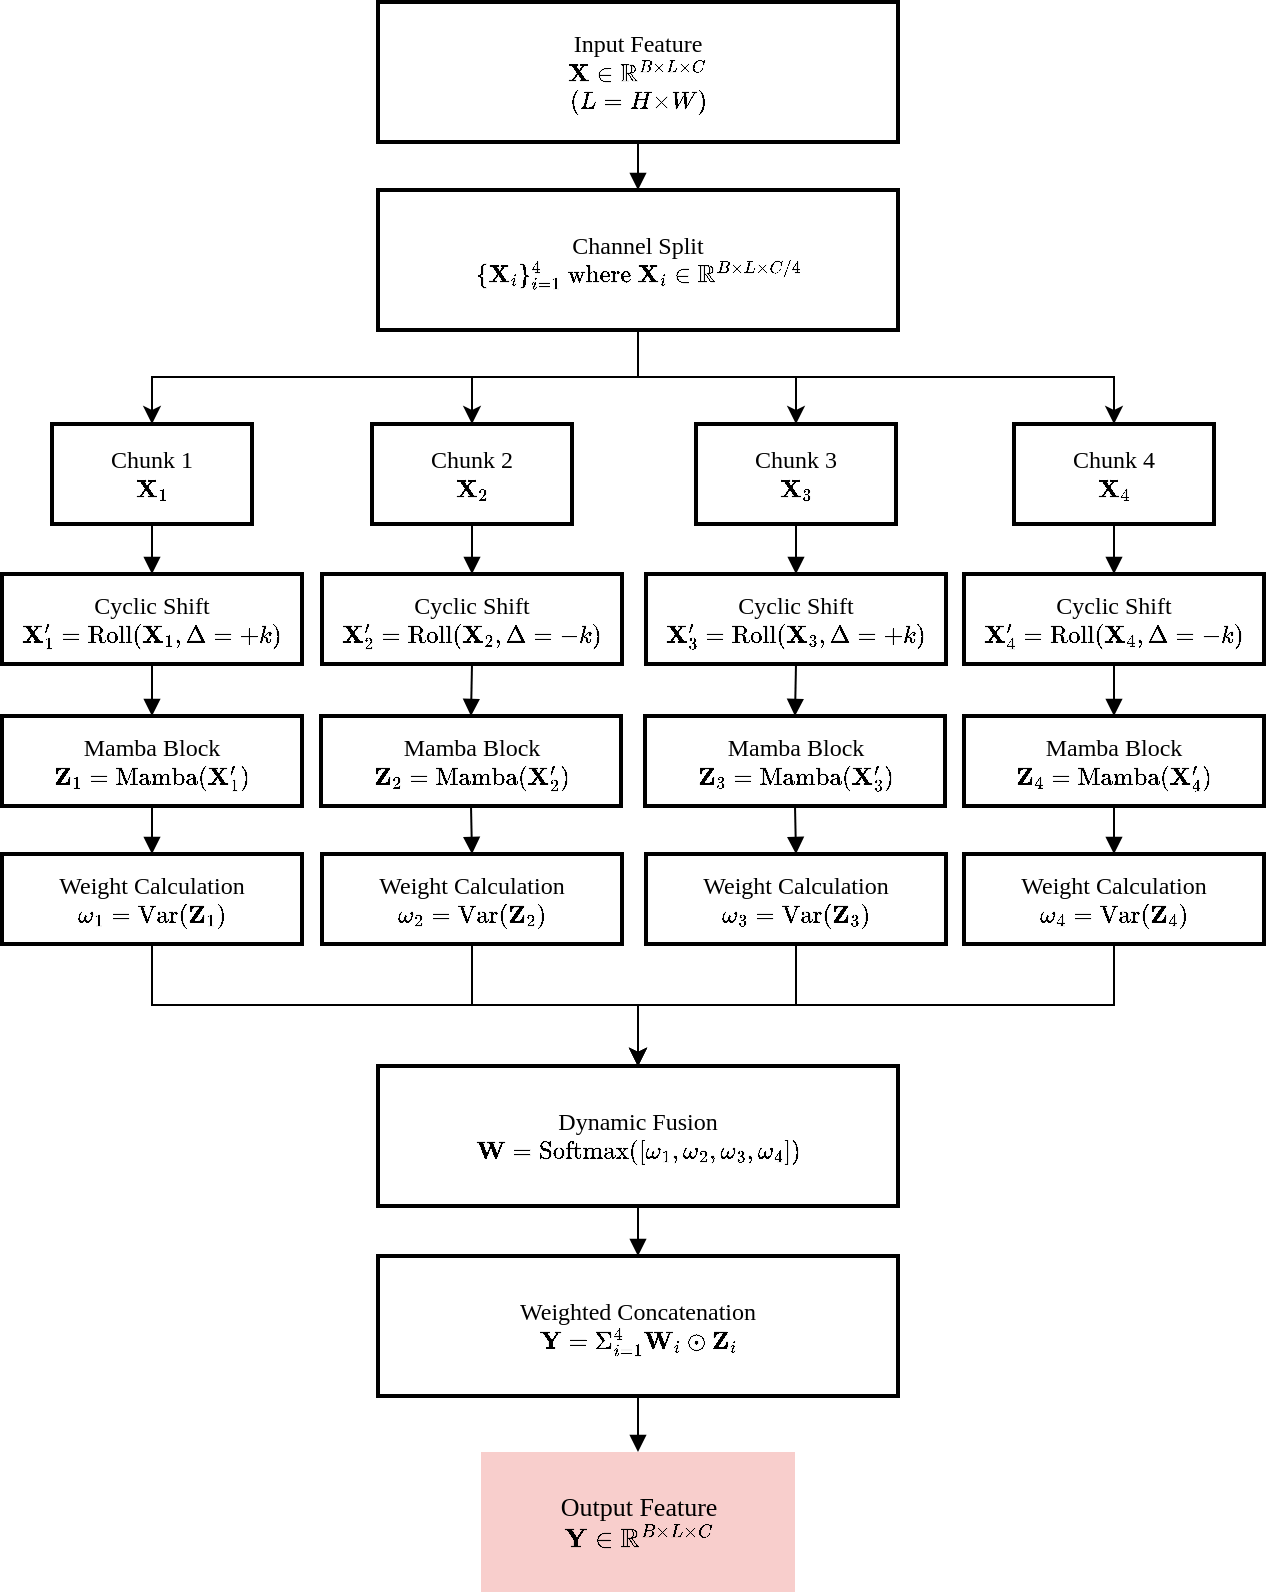 <mxfile version="26.1.3">
  <diagram name="第 1 页" id="qgiPuh51KqLkgEDfryKa">
    <mxGraphModel dx="1357" dy="-288" grid="1" gridSize="10" guides="1" tooltips="1" connect="1" arrows="1" fold="1" page="1" pageScale="1" pageWidth="827" pageHeight="1169" background="none" math="1" shadow="0">
      <root>
        <mxCell id="0" />
        <mxCell id="1" parent="0" />
        <mxCell id="CuHFqKLPlBtK6-emLsCo-100" value="Input Feature&#xa;\(\mathbf{X} \in \mathbb{R}^{B \times L \times C}\)&#xa;\((L=H×W)\)" style="whiteSpace=wrap;strokeWidth=2;fontFamily=Times New Roman;" vertex="1" parent="1">
          <mxGeometry x="260" y="1260" width="260" height="70" as="geometry" />
        </mxCell>
        <mxCell id="CuHFqKLPlBtK6-emLsCo-101" style="edgeStyle=orthogonalEdgeStyle;rounded=0;orthogonalLoop=1;jettySize=auto;html=1;exitX=0.5;exitY=1;exitDx=0;exitDy=0;entryX=0.5;entryY=0;entryDx=0;entryDy=0;" edge="1" parent="1" source="CuHFqKLPlBtK6-emLsCo-105" target="CuHFqKLPlBtK6-emLsCo-106">
          <mxGeometry relative="1" as="geometry" />
        </mxCell>
        <mxCell id="CuHFqKLPlBtK6-emLsCo-102" style="edgeStyle=orthogonalEdgeStyle;rounded=0;orthogonalLoop=1;jettySize=auto;html=1;exitX=0.5;exitY=1;exitDx=0;exitDy=0;entryX=0.5;entryY=0;entryDx=0;entryDy=0;" edge="1" parent="1" source="CuHFqKLPlBtK6-emLsCo-105" target="CuHFqKLPlBtK6-emLsCo-107">
          <mxGeometry relative="1" as="geometry" />
        </mxCell>
        <mxCell id="CuHFqKLPlBtK6-emLsCo-103" style="edgeStyle=orthogonalEdgeStyle;rounded=0;orthogonalLoop=1;jettySize=auto;html=1;exitX=0.5;exitY=1;exitDx=0;exitDy=0;" edge="1" parent="1" source="CuHFqKLPlBtK6-emLsCo-105" target="CuHFqKLPlBtK6-emLsCo-108">
          <mxGeometry relative="1" as="geometry" />
        </mxCell>
        <mxCell id="CuHFqKLPlBtK6-emLsCo-104" style="edgeStyle=orthogonalEdgeStyle;rounded=0;orthogonalLoop=1;jettySize=auto;html=1;exitX=0.5;exitY=1;exitDx=0;exitDy=0;" edge="1" parent="1" source="CuHFqKLPlBtK6-emLsCo-105" target="CuHFqKLPlBtK6-emLsCo-109">
          <mxGeometry relative="1" as="geometry" />
        </mxCell>
        <mxCell id="CuHFqKLPlBtK6-emLsCo-105" value="Channel Split&#xa;\(\{\mathbf{X}_i\}_{i=1}^4 \text{ where } \mathbf{X}_i \in \mathbb{R}^{B \times L \times C/4}\)" style="whiteSpace=wrap;strokeWidth=2;fontFamily=Times New Roman;" vertex="1" parent="1">
          <mxGeometry x="260" y="1354" width="260" height="70" as="geometry" />
        </mxCell>
        <mxCell id="CuHFqKLPlBtK6-emLsCo-106" value="Chunk 1&#xa;\(\mathbf{X}_1\)" style="whiteSpace=wrap;strokeWidth=2;fontFamily=Times New Roman;" vertex="1" parent="1">
          <mxGeometry x="97" y="1471" width="100" height="50" as="geometry" />
        </mxCell>
        <mxCell id="CuHFqKLPlBtK6-emLsCo-107" value="Chunk 2&#xa;\(\mathbf{X}_2\)" style="whiteSpace=wrap;strokeWidth=2;fontFamily=Times New Roman;" vertex="1" parent="1">
          <mxGeometry x="257" y="1471" width="100" height="50" as="geometry" />
        </mxCell>
        <mxCell id="CuHFqKLPlBtK6-emLsCo-108" value="Chunk 3&#xa;\(\mathbf{X}_3\)" style="whiteSpace=wrap;strokeWidth=2;fontFamily=Times New Roman;" vertex="1" parent="1">
          <mxGeometry x="419" y="1471" width="100" height="50" as="geometry" />
        </mxCell>
        <mxCell id="CuHFqKLPlBtK6-emLsCo-109" value="Chunk 4&#xa;\(\mathbf{X}_4\)" style="whiteSpace=wrap;strokeWidth=2;fontFamily=Times New Roman;" vertex="1" parent="1">
          <mxGeometry x="578" y="1471" width="100" height="50" as="geometry" />
        </mxCell>
        <mxCell id="CuHFqKLPlBtK6-emLsCo-110" value="Cyclic Shift&#xa;\(\mathbf{X}_1&#39; = \text{Roll}(\mathbf{X}_1, \Delta=+k)\)" style="whiteSpace=wrap;strokeWidth=2;fontFamily=Times New Roman;" vertex="1" parent="1">
          <mxGeometry x="72" y="1546" width="150" height="45" as="geometry" />
        </mxCell>
        <mxCell id="CuHFqKLPlBtK6-emLsCo-111" value="Cyclic Shift&#xa;\(\mathbf{X}_2&#39; = \text{Roll}(\mathbf{X}_2, \Delta=-k)\)" style="whiteSpace=wrap;strokeWidth=2;fontFamily=Times New Roman;" vertex="1" parent="1">
          <mxGeometry x="232" y="1546" width="150" height="45" as="geometry" />
        </mxCell>
        <mxCell id="CuHFqKLPlBtK6-emLsCo-112" value="Cyclic Shift&#xa;\(\mathbf{X}_3&#39; = \text{Roll}(\mathbf{X}_3, \Delta=+k)\)" style="whiteSpace=wrap;strokeWidth=2;fontFamily=Times New Roman;" vertex="1" parent="1">
          <mxGeometry x="394" y="1546" width="150" height="45" as="geometry" />
        </mxCell>
        <mxCell id="CuHFqKLPlBtK6-emLsCo-113" value="Cyclic Shift&#xa;\(\mathbf{X}_4&#39; = \text{Roll}(\mathbf{X}_4, \Delta=-k)\)" style="whiteSpace=wrap;strokeWidth=2;fontFamily=Times New Roman;" vertex="1" parent="1">
          <mxGeometry x="553" y="1546" width="150" height="45" as="geometry" />
        </mxCell>
        <mxCell id="CuHFqKLPlBtK6-emLsCo-114" value="Mamba Block&#xa;\(\mathbf{Z}_1 = \text{Mamba}(\mathbf{X}_1&#39;)\)" style="whiteSpace=wrap;strokeWidth=2;fontFamily=Times New Roman;" vertex="1" parent="1">
          <mxGeometry x="72" y="1617" width="150" height="45" as="geometry" />
        </mxCell>
        <mxCell id="CuHFqKLPlBtK6-emLsCo-115" value="Mamba Block&#xa;\(\mathbf{Z}_2 = \text{Mamba}(\mathbf{X}_2&#39;)\)" style="whiteSpace=wrap;strokeWidth=2;fontFamily=Times New Roman;" vertex="1" parent="1">
          <mxGeometry x="231.5" y="1617" width="150" height="45" as="geometry" />
        </mxCell>
        <mxCell id="CuHFqKLPlBtK6-emLsCo-116" value="Mamba Block&#xa;\(\mathbf{Z}_3 = \text{Mamba}(\mathbf{X}_3&#39;)\)" style="whiteSpace=wrap;strokeWidth=2;fontFamily=Times New Roman;" vertex="1" parent="1">
          <mxGeometry x="393.5" y="1617" width="150" height="45" as="geometry" />
        </mxCell>
        <mxCell id="CuHFqKLPlBtK6-emLsCo-117" value="Mamba Block&#xa;\(\mathbf{Z}_4 = \text{Mamba}(\mathbf{X}_4&#39;)\)" style="whiteSpace=wrap;strokeWidth=2;fontFamily=Times New Roman;" vertex="1" parent="1">
          <mxGeometry x="553" y="1617" width="150" height="45" as="geometry" />
        </mxCell>
        <mxCell id="CuHFqKLPlBtK6-emLsCo-118" style="edgeStyle=orthogonalEdgeStyle;rounded=0;orthogonalLoop=1;jettySize=auto;html=1;exitX=0.5;exitY=1;exitDx=0;exitDy=0;entryX=0.5;entryY=0;entryDx=0;entryDy=0;" edge="1" parent="1" source="CuHFqKLPlBtK6-emLsCo-119" target="CuHFqKLPlBtK6-emLsCo-126">
          <mxGeometry relative="1" as="geometry" />
        </mxCell>
        <mxCell id="CuHFqKLPlBtK6-emLsCo-119" value="Weight Calculation&#xa;\(\omega_1 = \text{Var}(\mathbf{Z}_1)\)" style="whiteSpace=wrap;strokeWidth=2;fontFamily=Times New Roman;" vertex="1" parent="1">
          <mxGeometry x="72" y="1686" width="150" height="45" as="geometry" />
        </mxCell>
        <mxCell id="CuHFqKLPlBtK6-emLsCo-120" style="edgeStyle=orthogonalEdgeStyle;rounded=0;orthogonalLoop=1;jettySize=auto;html=1;exitX=0.5;exitY=1;exitDx=0;exitDy=0;entryX=0.5;entryY=0;entryDx=0;entryDy=0;" edge="1" parent="1" source="CuHFqKLPlBtK6-emLsCo-121" target="CuHFqKLPlBtK6-emLsCo-126">
          <mxGeometry relative="1" as="geometry" />
        </mxCell>
        <mxCell id="CuHFqKLPlBtK6-emLsCo-121" value="Weight Calculation&#xa;\(\omega_2 = \text{Var}(\mathbf{Z}_2)\)" style="whiteSpace=wrap;strokeWidth=2;fontFamily=Times New Roman;" vertex="1" parent="1">
          <mxGeometry x="232" y="1686" width="150" height="45" as="geometry" />
        </mxCell>
        <mxCell id="CuHFqKLPlBtK6-emLsCo-122" style="edgeStyle=orthogonalEdgeStyle;rounded=0;orthogonalLoop=1;jettySize=auto;html=1;exitX=0.5;exitY=1;exitDx=0;exitDy=0;entryX=0.5;entryY=0;entryDx=0;entryDy=0;" edge="1" parent="1" source="CuHFqKLPlBtK6-emLsCo-123" target="CuHFqKLPlBtK6-emLsCo-126">
          <mxGeometry relative="1" as="geometry" />
        </mxCell>
        <mxCell id="CuHFqKLPlBtK6-emLsCo-123" value="Weight Calculation&#xa;\(\omega_3 = \text{Var}(\mathbf{Z}_3)\)" style="whiteSpace=wrap;strokeWidth=2;fontFamily=Times New Roman;" vertex="1" parent="1">
          <mxGeometry x="394" y="1686" width="150" height="45" as="geometry" />
        </mxCell>
        <mxCell id="CuHFqKLPlBtK6-emLsCo-124" style="edgeStyle=orthogonalEdgeStyle;rounded=0;orthogonalLoop=1;jettySize=auto;html=1;exitX=0.5;exitY=1;exitDx=0;exitDy=0;entryX=0.5;entryY=0;entryDx=0;entryDy=0;" edge="1" parent="1" source="CuHFqKLPlBtK6-emLsCo-125" target="CuHFqKLPlBtK6-emLsCo-126">
          <mxGeometry relative="1" as="geometry" />
        </mxCell>
        <mxCell id="CuHFqKLPlBtK6-emLsCo-125" value="Weight Calculation&#xa;\(\omega_4 = \text{Var}(\mathbf{Z}_4)\)" style="whiteSpace=wrap;strokeWidth=2;fontFamily=Times New Roman;" vertex="1" parent="1">
          <mxGeometry x="553" y="1686" width="150" height="45" as="geometry" />
        </mxCell>
        <mxCell id="CuHFqKLPlBtK6-emLsCo-126" value="Dynamic Fusion&#xa;\(\mathbf{W} = \text{Softmax}([\omega_1,\omega_2,\omega_3,\omega_4])\)" style="whiteSpace=wrap;strokeWidth=2;fontFamily=Times New Roman;" vertex="1" parent="1">
          <mxGeometry x="260" y="1792" width="260" height="70" as="geometry" />
        </mxCell>
        <mxCell id="CuHFqKLPlBtK6-emLsCo-127" value="Weighted Concatenation&#xa;\(\mathbf{Y} = \Sigma_{i=1}^4 \mathbf{W}_i \odot \mathbf{Z}_i\)" style="whiteSpace=wrap;strokeWidth=2;fontFamily=Times New Roman;" vertex="1" parent="1">
          <mxGeometry x="260" y="1887" width="260" height="70" as="geometry" />
        </mxCell>
        <mxCell id="CuHFqKLPlBtK6-emLsCo-128" value="Output Feature&#xa;\(\mathbf{Y} \in \mathbb{R}^{B \times L \times C}\)" style="whiteSpace=wrap;strokeWidth=2;fillColor=#f8cecc;strokeColor=none;fontFamily=Times New Roman;fontSize=13;" vertex="1" parent="1">
          <mxGeometry x="311.5" y="1985" width="157" height="70" as="geometry" />
        </mxCell>
        <mxCell id="CuHFqKLPlBtK6-emLsCo-129" value="" style="curved=1;startArrow=none;endArrow=block;exitX=0.5;exitY=1;entryX=0.5;entryY=0;rounded=0;fontFamily=Times New Roman;" edge="1" parent="1" source="CuHFqKLPlBtK6-emLsCo-100" target="CuHFqKLPlBtK6-emLsCo-105">
          <mxGeometry relative="1" as="geometry">
            <Array as="points" />
          </mxGeometry>
        </mxCell>
        <mxCell id="CuHFqKLPlBtK6-emLsCo-130" value="" style="curved=1;startArrow=none;endArrow=block;exitX=0.5;exitY=1;entryX=0.5;entryY=0;rounded=0;fontFamily=Times New Roman;" edge="1" parent="1" source="CuHFqKLPlBtK6-emLsCo-106" target="CuHFqKLPlBtK6-emLsCo-110">
          <mxGeometry relative="1" as="geometry">
            <Array as="points" />
          </mxGeometry>
        </mxCell>
        <mxCell id="CuHFqKLPlBtK6-emLsCo-131" value="" style="curved=1;startArrow=none;endArrow=block;exitX=0.5;exitY=1;entryX=0.5;entryY=0;rounded=0;fontFamily=Times New Roman;" edge="1" parent="1" source="CuHFqKLPlBtK6-emLsCo-107" target="CuHFqKLPlBtK6-emLsCo-111">
          <mxGeometry relative="1" as="geometry">
            <Array as="points" />
          </mxGeometry>
        </mxCell>
        <mxCell id="CuHFqKLPlBtK6-emLsCo-132" value="" style="curved=1;startArrow=none;endArrow=block;exitX=0.5;exitY=1;entryX=0.5;entryY=0;rounded=0;fontFamily=Times New Roman;" edge="1" parent="1" source="CuHFqKLPlBtK6-emLsCo-108" target="CuHFqKLPlBtK6-emLsCo-112">
          <mxGeometry relative="1" as="geometry">
            <Array as="points" />
          </mxGeometry>
        </mxCell>
        <mxCell id="CuHFqKLPlBtK6-emLsCo-133" value="" style="curved=1;startArrow=none;endArrow=block;exitX=0.5;exitY=1;entryX=0.5;entryY=0;rounded=0;fontFamily=Times New Roman;" edge="1" parent="1" source="CuHFqKLPlBtK6-emLsCo-109" target="CuHFqKLPlBtK6-emLsCo-113">
          <mxGeometry relative="1" as="geometry">
            <Array as="points" />
          </mxGeometry>
        </mxCell>
        <mxCell id="CuHFqKLPlBtK6-emLsCo-134" value="" style="curved=1;startArrow=none;endArrow=block;exitX=0.5;exitY=1;entryX=0.5;entryY=0;rounded=0;fontFamily=Times New Roman;" edge="1" parent="1" source="CuHFqKLPlBtK6-emLsCo-110" target="CuHFqKLPlBtK6-emLsCo-114">
          <mxGeometry relative="1" as="geometry">
            <Array as="points" />
          </mxGeometry>
        </mxCell>
        <mxCell id="CuHFqKLPlBtK6-emLsCo-135" value="" style="curved=1;startArrow=none;endArrow=block;exitX=0.5;exitY=1;entryX=0.5;entryY=0;rounded=0;fontFamily=Times New Roman;" edge="1" parent="1" source="CuHFqKLPlBtK6-emLsCo-111" target="CuHFqKLPlBtK6-emLsCo-115">
          <mxGeometry relative="1" as="geometry">
            <Array as="points" />
          </mxGeometry>
        </mxCell>
        <mxCell id="CuHFqKLPlBtK6-emLsCo-136" value="" style="curved=1;startArrow=none;endArrow=block;exitX=0.5;exitY=1;entryX=0.5;entryY=0;rounded=0;fontFamily=Times New Roman;" edge="1" parent="1" source="CuHFqKLPlBtK6-emLsCo-112" target="CuHFqKLPlBtK6-emLsCo-116">
          <mxGeometry relative="1" as="geometry">
            <Array as="points" />
          </mxGeometry>
        </mxCell>
        <mxCell id="CuHFqKLPlBtK6-emLsCo-137" value="" style="curved=1;startArrow=none;endArrow=block;exitX=0.5;exitY=1;entryX=0.5;entryY=0;rounded=0;fontFamily=Times New Roman;" edge="1" parent="1" source="CuHFqKLPlBtK6-emLsCo-113" target="CuHFqKLPlBtK6-emLsCo-117">
          <mxGeometry relative="1" as="geometry">
            <Array as="points" />
          </mxGeometry>
        </mxCell>
        <mxCell id="CuHFqKLPlBtK6-emLsCo-138" value="" style="curved=1;startArrow=none;endArrow=block;exitX=0.5;exitY=1;entryX=0.5;entryY=0;rounded=0;fontFamily=Times New Roman;" edge="1" parent="1" source="CuHFqKLPlBtK6-emLsCo-114" target="CuHFqKLPlBtK6-emLsCo-119">
          <mxGeometry relative="1" as="geometry">
            <Array as="points" />
          </mxGeometry>
        </mxCell>
        <mxCell id="CuHFqKLPlBtK6-emLsCo-139" value="" style="curved=1;startArrow=none;endArrow=block;exitX=0.5;exitY=1;entryX=0.5;entryY=0;rounded=0;fontFamily=Times New Roman;" edge="1" parent="1" source="CuHFqKLPlBtK6-emLsCo-115" target="CuHFqKLPlBtK6-emLsCo-121">
          <mxGeometry relative="1" as="geometry">
            <Array as="points" />
          </mxGeometry>
        </mxCell>
        <mxCell id="CuHFqKLPlBtK6-emLsCo-140" value="" style="curved=1;startArrow=none;endArrow=block;exitX=0.5;exitY=1;entryX=0.5;entryY=0;rounded=0;fontFamily=Times New Roman;" edge="1" parent="1" source="CuHFqKLPlBtK6-emLsCo-116" target="CuHFqKLPlBtK6-emLsCo-123">
          <mxGeometry relative="1" as="geometry">
            <Array as="points" />
          </mxGeometry>
        </mxCell>
        <mxCell id="CuHFqKLPlBtK6-emLsCo-141" value="" style="curved=1;startArrow=none;endArrow=block;exitX=0.5;exitY=1;entryX=0.5;entryY=0;rounded=0;fontFamily=Times New Roman;" edge="1" parent="1" source="CuHFqKLPlBtK6-emLsCo-117" target="CuHFqKLPlBtK6-emLsCo-125">
          <mxGeometry relative="1" as="geometry">
            <Array as="points" />
          </mxGeometry>
        </mxCell>
        <mxCell id="CuHFqKLPlBtK6-emLsCo-142" value="" style="curved=1;startArrow=none;endArrow=block;entryX=0.5;entryY=0;rounded=0;fontFamily=Times New Roman;exitX=0.5;exitY=1;exitDx=0;exitDy=0;" edge="1" parent="1" source="CuHFqKLPlBtK6-emLsCo-126" target="CuHFqKLPlBtK6-emLsCo-127">
          <mxGeometry relative="1" as="geometry">
            <Array as="points" />
            <mxPoint x="392" y="1863" as="sourcePoint" />
          </mxGeometry>
        </mxCell>
        <mxCell id="CuHFqKLPlBtK6-emLsCo-143" value="" style="curved=1;startArrow=none;endArrow=block;exitX=0.5;exitY=1;entryX=0.5;entryY=0;rounded=0;fontFamily=Times New Roman;" edge="1" parent="1" source="CuHFqKLPlBtK6-emLsCo-127" target="CuHFqKLPlBtK6-emLsCo-128">
          <mxGeometry relative="1" as="geometry">
            <Array as="points" />
          </mxGeometry>
        </mxCell>
      </root>
    </mxGraphModel>
  </diagram>
</mxfile>
